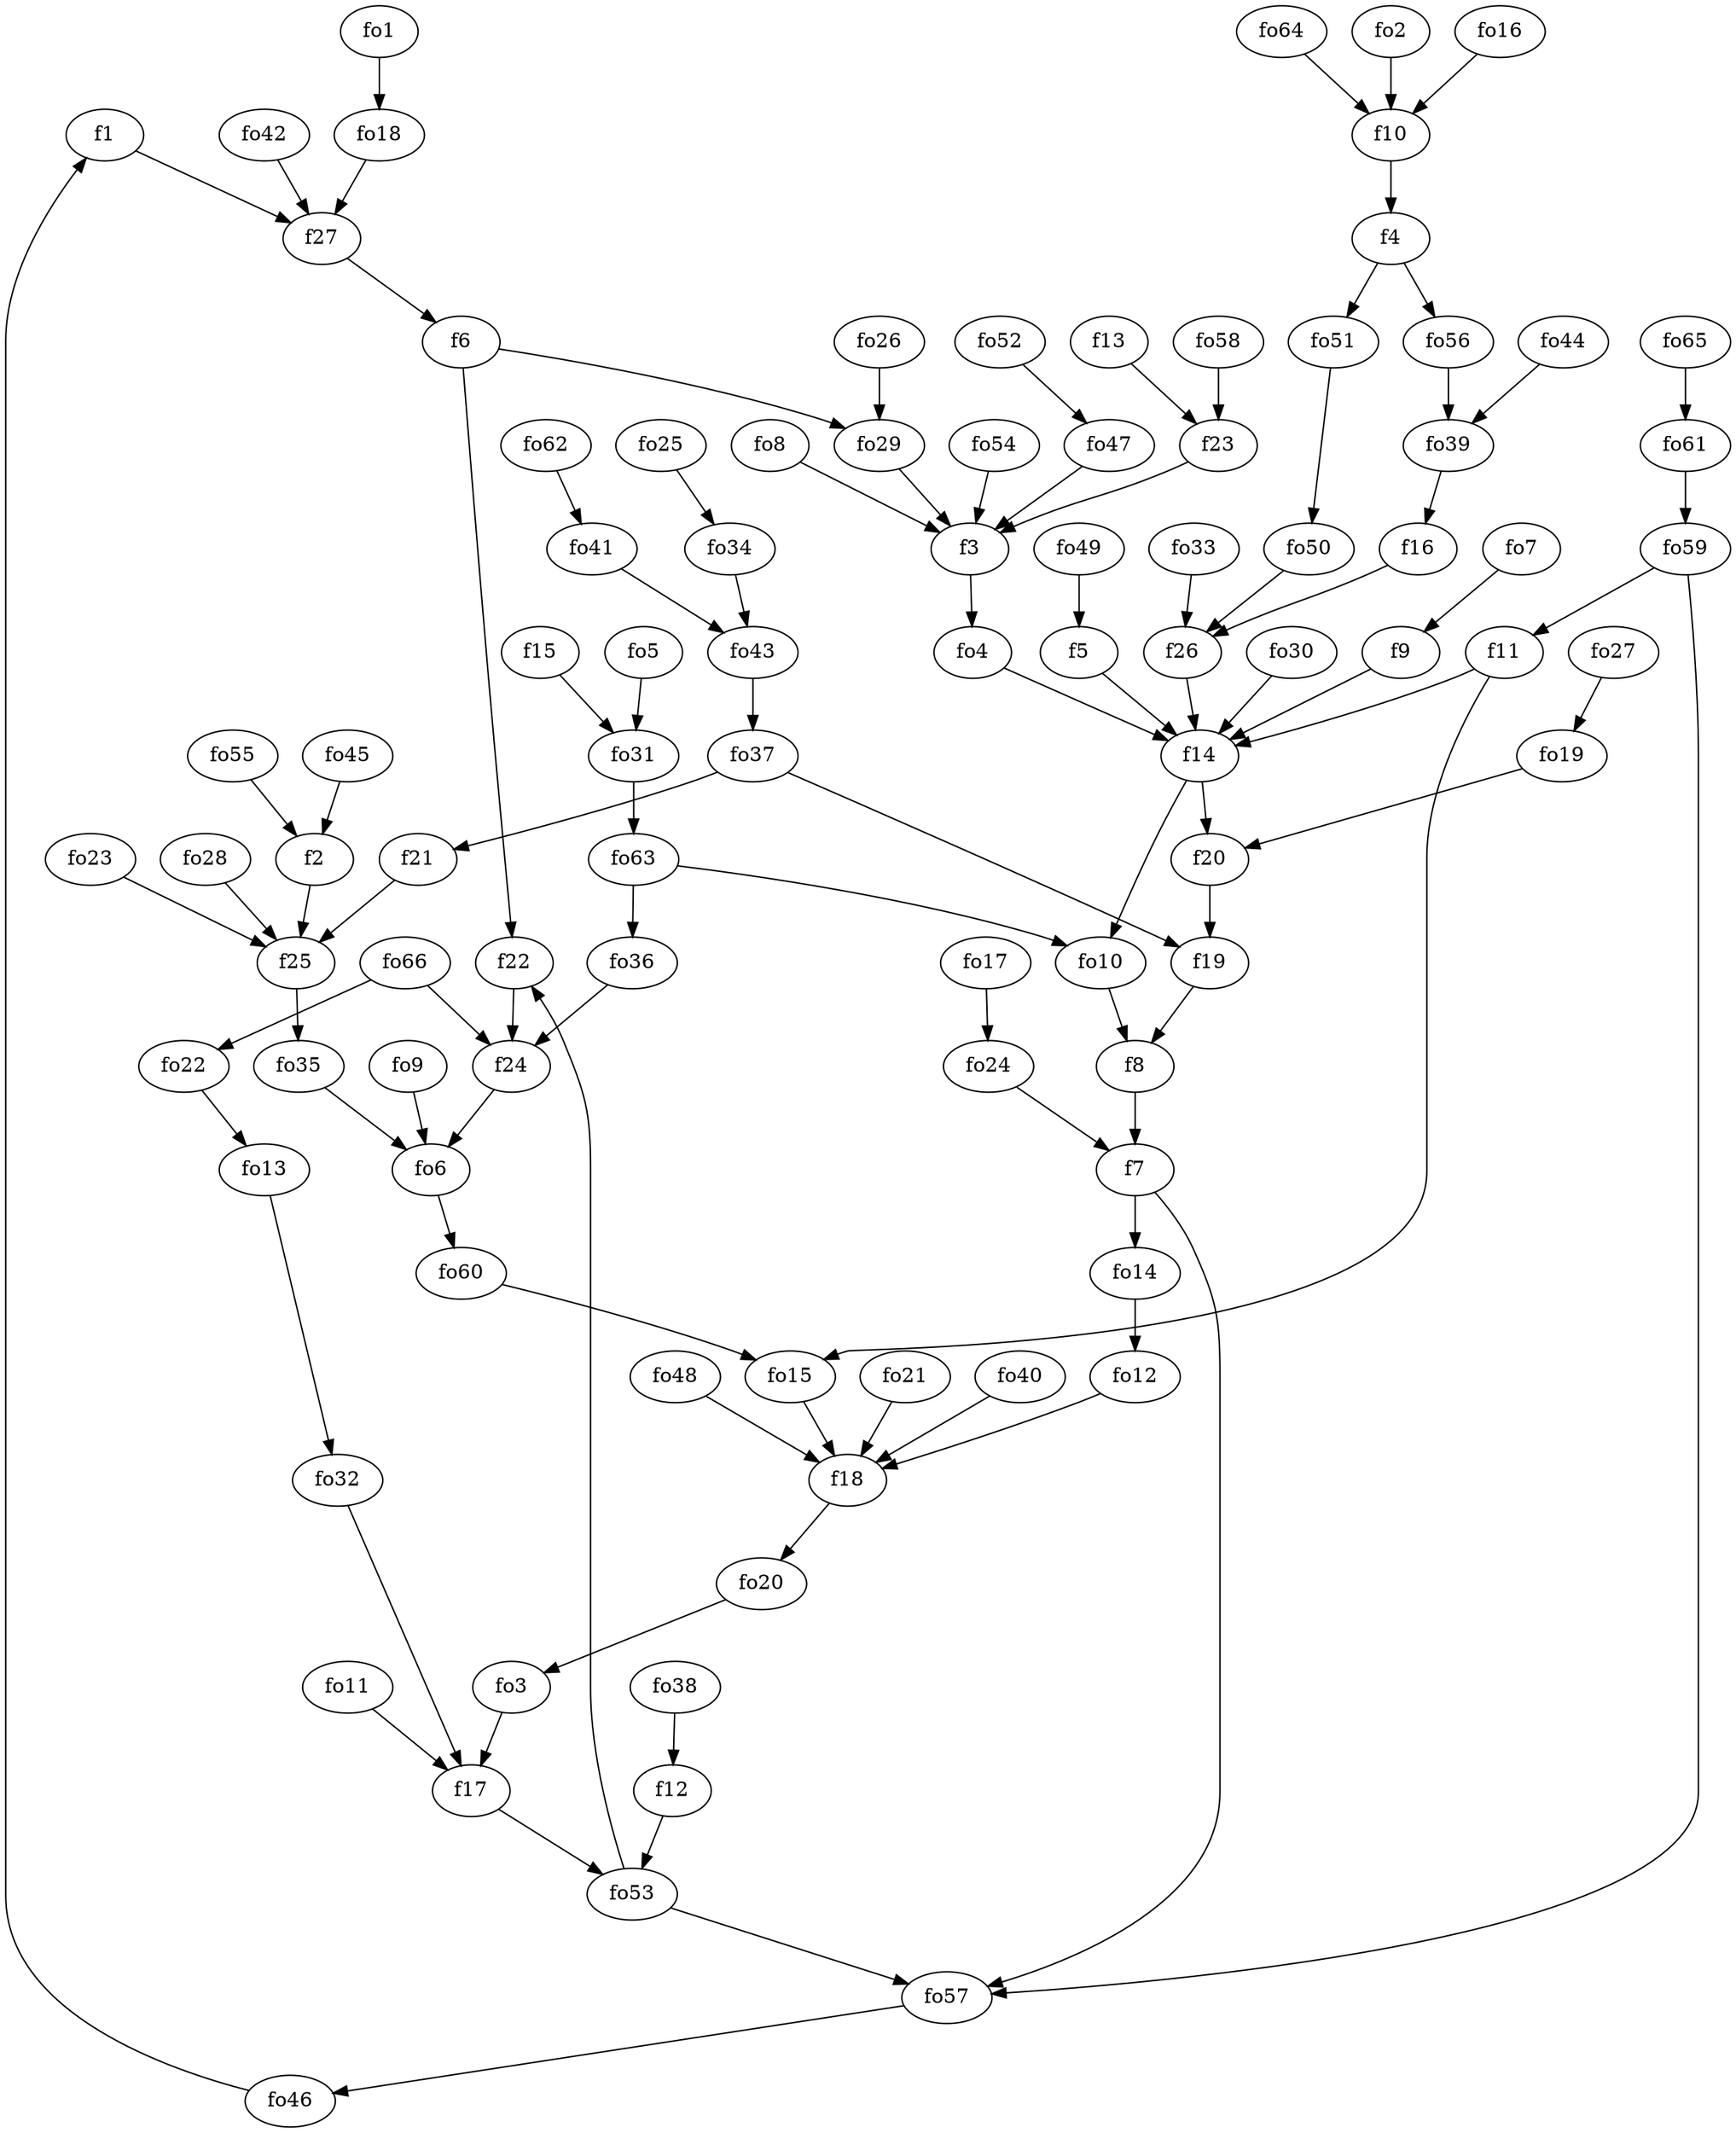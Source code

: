 strict digraph  {
f1;
f2;
f3;
f4;
f5;
f6;
f7;
f8;
f9;
f10;
f11;
f12;
f13;
f14;
f15;
f16;
f17;
f18;
f19;
f20;
f21;
f22;
f23;
f24;
f25;
f26;
f27;
fo1;
fo2;
fo3;
fo4;
fo5;
fo6;
fo7;
fo8;
fo9;
fo10;
fo11;
fo12;
fo13;
fo14;
fo15;
fo16;
fo17;
fo18;
fo19;
fo20;
fo21;
fo22;
fo23;
fo24;
fo25;
fo26;
fo27;
fo28;
fo29;
fo30;
fo31;
fo32;
fo33;
fo34;
fo35;
fo36;
fo37;
fo38;
fo39;
fo40;
fo41;
fo42;
fo43;
fo44;
fo45;
fo46;
fo47;
fo48;
fo49;
fo50;
fo51;
fo52;
fo53;
fo54;
fo55;
fo56;
fo57;
fo58;
fo59;
fo60;
fo61;
fo62;
fo63;
fo64;
fo65;
fo66;
f1 -> f27  [weight=2];
f2 -> f25  [weight=2];
f3 -> fo4  [weight=2];
f4 -> fo56  [weight=2];
f4 -> fo51  [weight=2];
f5 -> f14  [weight=2];
f6 -> fo29  [weight=2];
f6 -> f22  [weight=2];
f7 -> fo57  [weight=2];
f7 -> fo14  [weight=2];
f8 -> f7  [weight=2];
f9 -> f14  [weight=2];
f10 -> f4  [weight=2];
f11 -> fo15  [weight=2];
f11 -> f14  [weight=2];
f12 -> fo53  [weight=2];
f13 -> f23  [weight=2];
f14 -> fo10  [weight=2];
f14 -> f20  [weight=2];
f15 -> fo31  [weight=2];
f16 -> f26  [weight=2];
f17 -> fo53  [weight=2];
f18 -> fo20  [weight=2];
f19 -> f8  [weight=2];
f20 -> f19  [weight=2];
f21 -> f25  [weight=2];
f22 -> f24  [weight=2];
f23 -> f3  [weight=2];
f24 -> fo6  [weight=2];
f25 -> fo35  [weight=2];
f26 -> f14  [weight=2];
f27 -> f6  [weight=2];
fo1 -> fo18  [weight=2];
fo2 -> f10  [weight=2];
fo3 -> f17  [weight=2];
fo4 -> f14  [weight=2];
fo5 -> fo31  [weight=2];
fo6 -> fo60  [weight=2];
fo7 -> f9  [weight=2];
fo8 -> f3  [weight=2];
fo9 -> fo6  [weight=2];
fo10 -> f8  [weight=2];
fo11 -> f17  [weight=2];
fo12 -> f18  [weight=2];
fo13 -> fo32  [weight=2];
fo14 -> fo12  [weight=2];
fo15 -> f18  [weight=2];
fo16 -> f10  [weight=2];
fo17 -> fo24  [weight=2];
fo18 -> f27  [weight=2];
fo19 -> f20  [weight=2];
fo20 -> fo3  [weight=2];
fo21 -> f18  [weight=2];
fo22 -> fo13  [weight=2];
fo23 -> f25  [weight=2];
fo24 -> f7  [weight=2];
fo25 -> fo34  [weight=2];
fo26 -> fo29  [weight=2];
fo27 -> fo19  [weight=2];
fo28 -> f25  [weight=2];
fo29 -> f3  [weight=2];
fo30 -> f14  [weight=2];
fo31 -> fo63  [weight=2];
fo32 -> f17  [weight=2];
fo33 -> f26  [weight=2];
fo34 -> fo43  [weight=2];
fo35 -> fo6  [weight=2];
fo36 -> f24  [weight=2];
fo37 -> f19  [weight=2];
fo37 -> f21  [weight=2];
fo38 -> f12  [weight=2];
fo39 -> f16  [weight=2];
fo40 -> f18  [weight=2];
fo41 -> fo43  [weight=2];
fo42 -> f27  [weight=2];
fo43 -> fo37  [weight=2];
fo44 -> fo39  [weight=2];
fo45 -> f2  [weight=2];
fo46 -> f1  [weight=2];
fo47 -> f3  [weight=2];
fo48 -> f18  [weight=2];
fo49 -> f5  [weight=2];
fo50 -> f26  [weight=2];
fo51 -> fo50  [weight=2];
fo52 -> fo47  [weight=2];
fo53 -> fo57  [weight=2];
fo53 -> f22  [weight=2];
fo54 -> f3  [weight=2];
fo55 -> f2  [weight=2];
fo56 -> fo39  [weight=2];
fo57 -> fo46  [weight=2];
fo58 -> f23  [weight=2];
fo59 -> fo57  [weight=2];
fo59 -> f11  [weight=2];
fo60 -> fo15  [weight=2];
fo61 -> fo59  [weight=2];
fo62 -> fo41  [weight=2];
fo63 -> fo36  [weight=2];
fo63 -> fo10  [weight=2];
fo64 -> f10  [weight=2];
fo65 -> fo61  [weight=2];
fo66 -> fo22  [weight=2];
fo66 -> f24  [weight=2];
}
